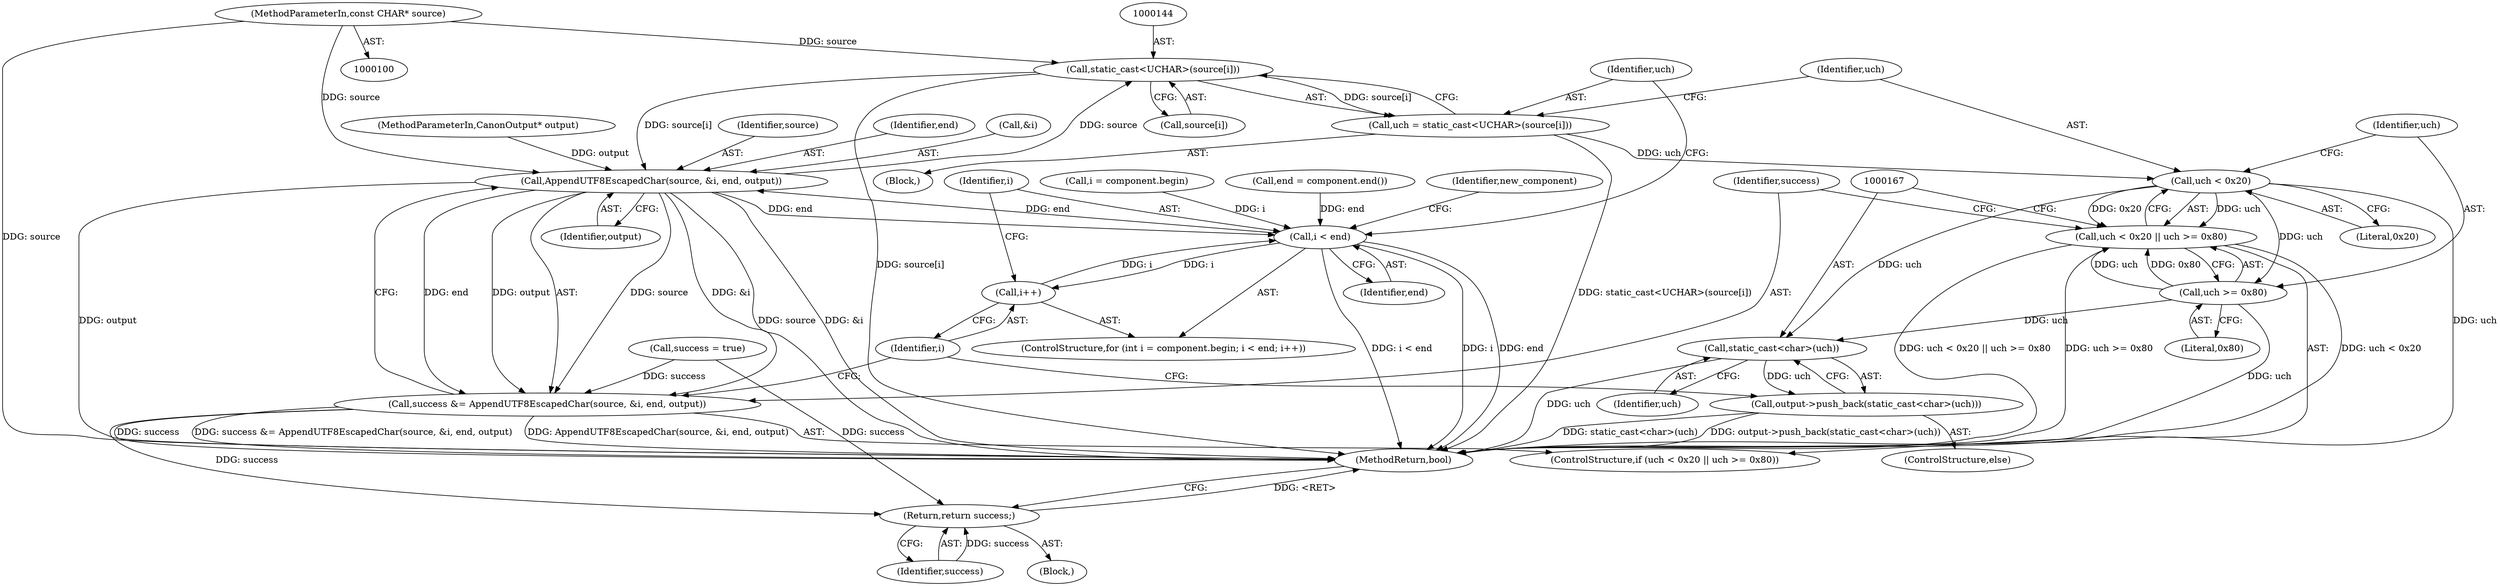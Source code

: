 digraph "0_Chrome_19b1e5e4e1914b5b7464062ec300b817d2bac53d@pointer" {
"1000101" [label="(MethodParameterIn,const CHAR* source)"];
"1000143" [label="(Call,static_cast<UCHAR>(source[i]))"];
"1000141" [label="(Call,uch = static_cast<UCHAR>(source[i]))"];
"1000150" [label="(Call,uch < 0x20)"];
"1000149" [label="(Call,uch < 0x20 || uch >= 0x80)"];
"1000153" [label="(Call,uch >= 0x80)"];
"1000166" [label="(Call,static_cast<char>(uch))"];
"1000165" [label="(Call,output->push_back(static_cast<char>(uch)))"];
"1000158" [label="(Call,AppendUTF8EscapedChar(source, &i, end, output))"];
"1000134" [label="(Call,i < end)"];
"1000137" [label="(Call,i++)"];
"1000156" [label="(Call,success &= AppendUTF8EscapedChar(source, &i, end, output))"];
"1000181" [label="(Return,return success;)"];
"1000143" [label="(Call,static_cast<UCHAR>(source[i]))"];
"1000124" [label="(Call,end = component.end())"];
"1000156" [label="(Call,success &= AppendUTF8EscapedChar(source, &i, end, output))"];
"1000137" [label="(Call,i++)"];
"1000168" [label="(Identifier,uch)"];
"1000150" [label="(Call,uch < 0x20)"];
"1000141" [label="(Call,uch = static_cast<UCHAR>(source[i]))"];
"1000134" [label="(Call,i < end)"];
"1000152" [label="(Literal,0x20)"];
"1000166" [label="(Call,static_cast<char>(uch))"];
"1000155" [label="(Literal,0x80)"];
"1000164" [label="(ControlStructure,else)"];
"1000182" [label="(Identifier,success)"];
"1000159" [label="(Identifier,source)"];
"1000142" [label="(Identifier,uch)"];
"1000162" [label="(Identifier,end)"];
"1000145" [label="(Call,source[i])"];
"1000171" [label="(Identifier,new_component)"];
"1000129" [label="(Call,i = component.begin)"];
"1000138" [label="(Identifier,i)"];
"1000157" [label="(Identifier,success)"];
"1000183" [label="(MethodReturn,bool)"];
"1000127" [label="(ControlStructure,for (int i = component.begin; i < end; i++))"];
"1000108" [label="(Call,success = true)"];
"1000135" [label="(Identifier,i)"];
"1000106" [label="(Block,)"];
"1000101" [label="(MethodParameterIn,const CHAR* source)"];
"1000139" [label="(Block,)"];
"1000158" [label="(Call,AppendUTF8EscapedChar(source, &i, end, output))"];
"1000148" [label="(ControlStructure,if (uch < 0x20 || uch >= 0x80))"];
"1000149" [label="(Call,uch < 0x20 || uch >= 0x80)"];
"1000153" [label="(Call,uch >= 0x80)"];
"1000163" [label="(Identifier,output)"];
"1000154" [label="(Identifier,uch)"];
"1000160" [label="(Call,&i)"];
"1000181" [label="(Return,return success;)"];
"1000104" [label="(MethodParameterIn,CanonOutput* output)"];
"1000151" [label="(Identifier,uch)"];
"1000165" [label="(Call,output->push_back(static_cast<char>(uch)))"];
"1000136" [label="(Identifier,end)"];
"1000101" -> "1000100"  [label="AST: "];
"1000101" -> "1000183"  [label="DDG: source"];
"1000101" -> "1000143"  [label="DDG: source"];
"1000101" -> "1000158"  [label="DDG: source"];
"1000143" -> "1000141"  [label="AST: "];
"1000143" -> "1000145"  [label="CFG: "];
"1000144" -> "1000143"  [label="AST: "];
"1000145" -> "1000143"  [label="AST: "];
"1000141" -> "1000143"  [label="CFG: "];
"1000143" -> "1000183"  [label="DDG: source[i]"];
"1000143" -> "1000141"  [label="DDG: source[i]"];
"1000158" -> "1000143"  [label="DDG: source"];
"1000143" -> "1000158"  [label="DDG: source[i]"];
"1000141" -> "1000139"  [label="AST: "];
"1000142" -> "1000141"  [label="AST: "];
"1000151" -> "1000141"  [label="CFG: "];
"1000141" -> "1000183"  [label="DDG: static_cast<UCHAR>(source[i])"];
"1000141" -> "1000150"  [label="DDG: uch"];
"1000150" -> "1000149"  [label="AST: "];
"1000150" -> "1000152"  [label="CFG: "];
"1000151" -> "1000150"  [label="AST: "];
"1000152" -> "1000150"  [label="AST: "];
"1000154" -> "1000150"  [label="CFG: "];
"1000149" -> "1000150"  [label="CFG: "];
"1000150" -> "1000183"  [label="DDG: uch"];
"1000150" -> "1000149"  [label="DDG: uch"];
"1000150" -> "1000149"  [label="DDG: 0x20"];
"1000150" -> "1000153"  [label="DDG: uch"];
"1000150" -> "1000166"  [label="DDG: uch"];
"1000149" -> "1000148"  [label="AST: "];
"1000149" -> "1000153"  [label="CFG: "];
"1000153" -> "1000149"  [label="AST: "];
"1000157" -> "1000149"  [label="CFG: "];
"1000167" -> "1000149"  [label="CFG: "];
"1000149" -> "1000183"  [label="DDG: uch < 0x20 || uch >= 0x80"];
"1000149" -> "1000183"  [label="DDG: uch >= 0x80"];
"1000149" -> "1000183"  [label="DDG: uch < 0x20"];
"1000153" -> "1000149"  [label="DDG: uch"];
"1000153" -> "1000149"  [label="DDG: 0x80"];
"1000153" -> "1000155"  [label="CFG: "];
"1000154" -> "1000153"  [label="AST: "];
"1000155" -> "1000153"  [label="AST: "];
"1000153" -> "1000183"  [label="DDG: uch"];
"1000153" -> "1000166"  [label="DDG: uch"];
"1000166" -> "1000165"  [label="AST: "];
"1000166" -> "1000168"  [label="CFG: "];
"1000167" -> "1000166"  [label="AST: "];
"1000168" -> "1000166"  [label="AST: "];
"1000165" -> "1000166"  [label="CFG: "];
"1000166" -> "1000183"  [label="DDG: uch"];
"1000166" -> "1000165"  [label="DDG: uch"];
"1000165" -> "1000164"  [label="AST: "];
"1000138" -> "1000165"  [label="CFG: "];
"1000165" -> "1000183"  [label="DDG: static_cast<char>(uch)"];
"1000165" -> "1000183"  [label="DDG: output->push_back(static_cast<char>(uch))"];
"1000158" -> "1000156"  [label="AST: "];
"1000158" -> "1000163"  [label="CFG: "];
"1000159" -> "1000158"  [label="AST: "];
"1000160" -> "1000158"  [label="AST: "];
"1000162" -> "1000158"  [label="AST: "];
"1000163" -> "1000158"  [label="AST: "];
"1000156" -> "1000158"  [label="CFG: "];
"1000158" -> "1000183"  [label="DDG: &i"];
"1000158" -> "1000183"  [label="DDG: output"];
"1000158" -> "1000183"  [label="DDG: source"];
"1000158" -> "1000134"  [label="DDG: end"];
"1000158" -> "1000156"  [label="DDG: source"];
"1000158" -> "1000156"  [label="DDG: &i"];
"1000158" -> "1000156"  [label="DDG: end"];
"1000158" -> "1000156"  [label="DDG: output"];
"1000134" -> "1000158"  [label="DDG: end"];
"1000104" -> "1000158"  [label="DDG: output"];
"1000134" -> "1000127"  [label="AST: "];
"1000134" -> "1000136"  [label="CFG: "];
"1000135" -> "1000134"  [label="AST: "];
"1000136" -> "1000134"  [label="AST: "];
"1000142" -> "1000134"  [label="CFG: "];
"1000171" -> "1000134"  [label="CFG: "];
"1000134" -> "1000183"  [label="DDG: i < end"];
"1000134" -> "1000183"  [label="DDG: i"];
"1000134" -> "1000183"  [label="DDG: end"];
"1000129" -> "1000134"  [label="DDG: i"];
"1000137" -> "1000134"  [label="DDG: i"];
"1000124" -> "1000134"  [label="DDG: end"];
"1000134" -> "1000137"  [label="DDG: i"];
"1000137" -> "1000127"  [label="AST: "];
"1000137" -> "1000138"  [label="CFG: "];
"1000138" -> "1000137"  [label="AST: "];
"1000135" -> "1000137"  [label="CFG: "];
"1000156" -> "1000148"  [label="AST: "];
"1000157" -> "1000156"  [label="AST: "];
"1000138" -> "1000156"  [label="CFG: "];
"1000156" -> "1000183"  [label="DDG: success"];
"1000156" -> "1000183"  [label="DDG: success &= AppendUTF8EscapedChar(source, &i, end, output)"];
"1000156" -> "1000183"  [label="DDG: AppendUTF8EscapedChar(source, &i, end, output)"];
"1000108" -> "1000156"  [label="DDG: success"];
"1000156" -> "1000181"  [label="DDG: success"];
"1000181" -> "1000106"  [label="AST: "];
"1000181" -> "1000182"  [label="CFG: "];
"1000182" -> "1000181"  [label="AST: "];
"1000183" -> "1000181"  [label="CFG: "];
"1000181" -> "1000183"  [label="DDG: <RET>"];
"1000182" -> "1000181"  [label="DDG: success"];
"1000108" -> "1000181"  [label="DDG: success"];
}
